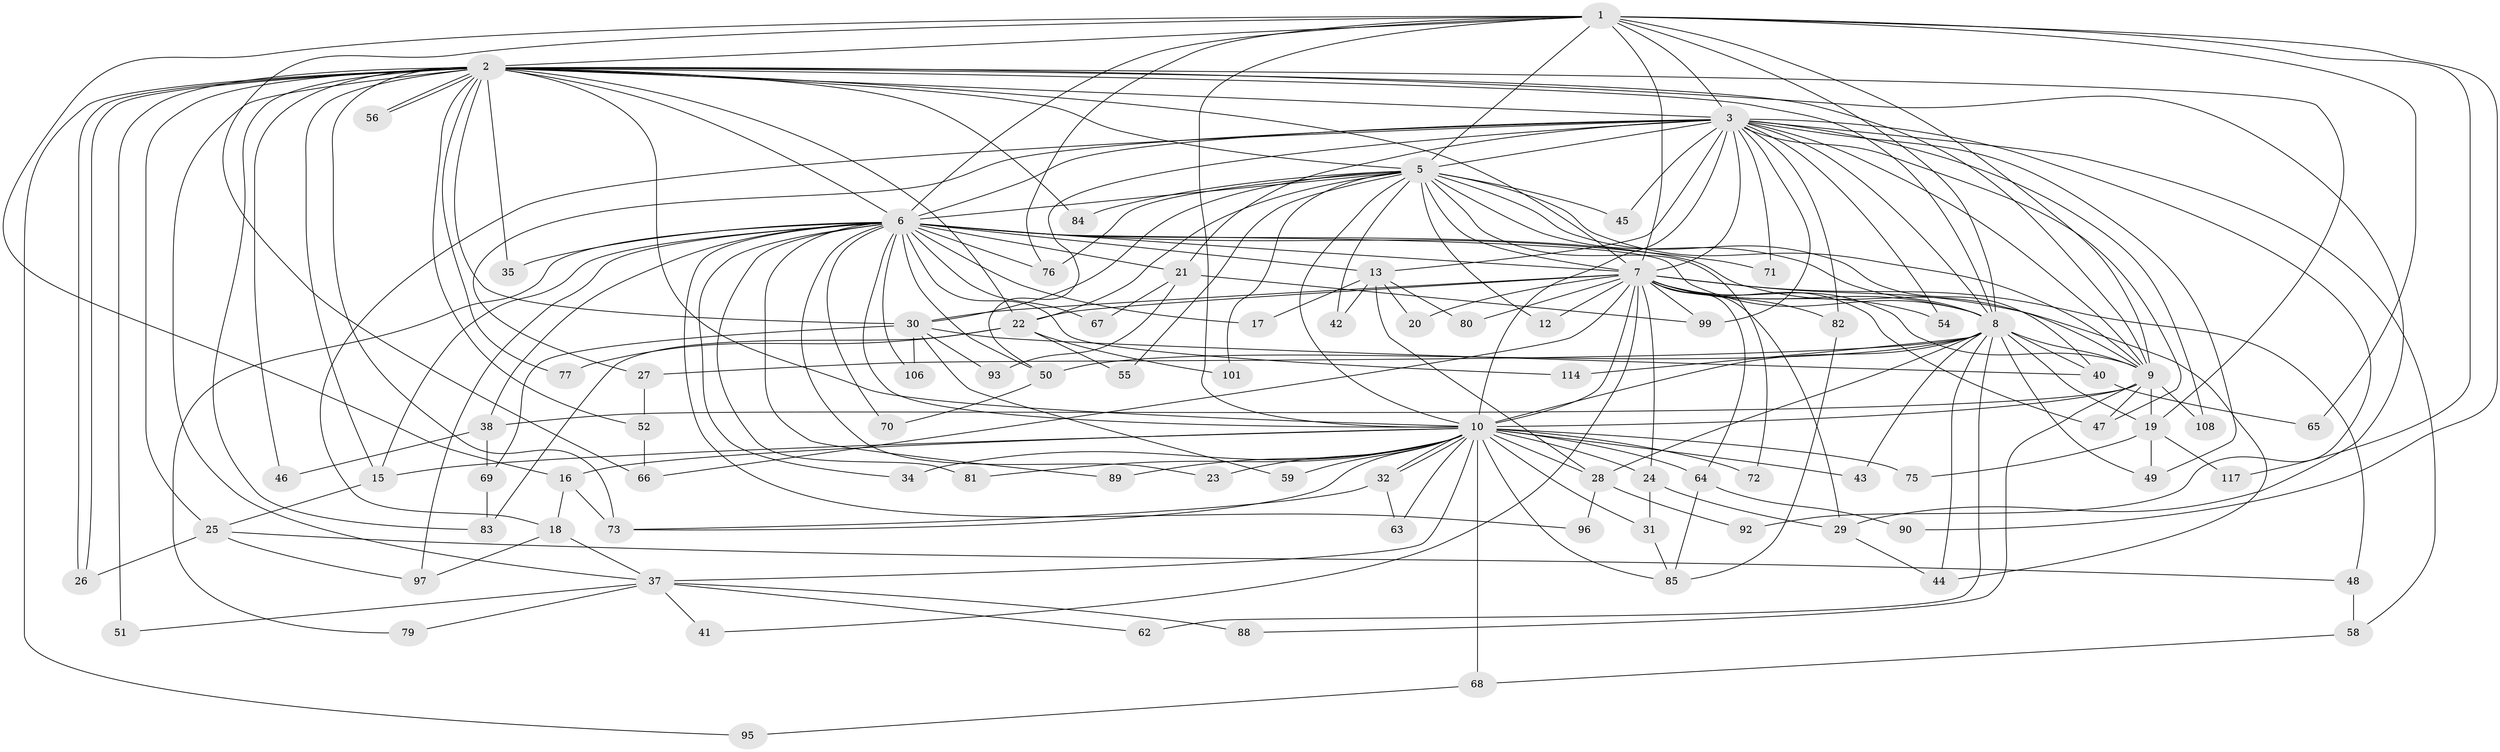 // Generated by graph-tools (version 1.1) at 2025/23/03/03/25 07:23:45]
// undirected, 87 vertices, 214 edges
graph export_dot {
graph [start="1"]
  node [color=gray90,style=filled];
  1 [super="+87"];
  2 [super="+116"];
  3 [super="+4"];
  5 [super="+100"];
  6 [super="+110"];
  7 [super="+11"];
  8 [super="+33"];
  9 [super="+94"];
  10 [super="+14"];
  12;
  13;
  15 [super="+107"];
  16;
  17;
  18;
  19;
  20;
  21 [super="+78"];
  22 [super="+91"];
  23;
  24 [super="+118"];
  25 [super="+60"];
  26;
  27;
  28 [super="+111"];
  29;
  30 [super="+36"];
  31;
  32 [super="+112"];
  34;
  35;
  37 [super="+39"];
  38;
  40 [super="+113"];
  41;
  42;
  43;
  44 [super="+86"];
  45;
  46;
  47 [super="+104"];
  48 [super="+61"];
  49 [super="+53"];
  50 [super="+57"];
  51;
  52 [super="+102"];
  54;
  55;
  56;
  58;
  59;
  62;
  63;
  64 [super="+115"];
  65;
  66;
  67;
  68;
  69;
  70;
  71;
  72;
  73 [super="+74"];
  75;
  76;
  77;
  79;
  80;
  81;
  82;
  83 [super="+105"];
  84;
  85 [super="+109"];
  88;
  89;
  90;
  92;
  93;
  95;
  96;
  97 [super="+98"];
  99 [super="+103"];
  101;
  106;
  108;
  114;
  117;
  1 -- 2;
  1 -- 3 [weight=2];
  1 -- 5 [weight=2];
  1 -- 6;
  1 -- 7;
  1 -- 8;
  1 -- 9;
  1 -- 10;
  1 -- 16;
  1 -- 65;
  1 -- 66;
  1 -- 76;
  1 -- 90;
  1 -- 117;
  2 -- 3 [weight=2];
  2 -- 5;
  2 -- 6;
  2 -- 7;
  2 -- 8;
  2 -- 9 [weight=2];
  2 -- 10;
  2 -- 19;
  2 -- 22;
  2 -- 25;
  2 -- 26;
  2 -- 26;
  2 -- 29;
  2 -- 30;
  2 -- 35;
  2 -- 37;
  2 -- 46;
  2 -- 51;
  2 -- 52;
  2 -- 56;
  2 -- 56;
  2 -- 73;
  2 -- 77;
  2 -- 84;
  2 -- 95;
  2 -- 83;
  2 -- 15;
  3 -- 5 [weight=2];
  3 -- 6 [weight=2];
  3 -- 7 [weight=2];
  3 -- 8 [weight=2];
  3 -- 9 [weight=3];
  3 -- 10 [weight=2];
  3 -- 13;
  3 -- 18;
  3 -- 21;
  3 -- 27;
  3 -- 47;
  3 -- 54;
  3 -- 58;
  3 -- 82;
  3 -- 92;
  3 -- 99;
  3 -- 108;
  3 -- 71;
  3 -- 45;
  3 -- 49;
  3 -- 50;
  5 -- 6;
  5 -- 7;
  5 -- 8;
  5 -- 9;
  5 -- 10;
  5 -- 12;
  5 -- 22;
  5 -- 30;
  5 -- 40;
  5 -- 42;
  5 -- 45;
  5 -- 55;
  5 -- 72;
  5 -- 76;
  5 -- 84;
  5 -- 101;
  6 -- 7;
  6 -- 8;
  6 -- 9;
  6 -- 10;
  6 -- 13;
  6 -- 15;
  6 -- 17;
  6 -- 21 [weight=2];
  6 -- 23;
  6 -- 34;
  6 -- 35;
  6 -- 38;
  6 -- 67;
  6 -- 70;
  6 -- 71;
  6 -- 79;
  6 -- 81;
  6 -- 89;
  6 -- 96;
  6 -- 97;
  6 -- 106;
  6 -- 114;
  6 -- 76;
  6 -- 50;
  7 -- 8;
  7 -- 9 [weight=2];
  7 -- 10;
  7 -- 12;
  7 -- 20;
  7 -- 24;
  7 -- 29;
  7 -- 41;
  7 -- 47;
  7 -- 54;
  7 -- 64;
  7 -- 66;
  7 -- 80;
  7 -- 82;
  7 -- 99;
  7 -- 44;
  7 -- 22;
  7 -- 48 [weight=2];
  7 -- 30;
  8 -- 9;
  8 -- 10;
  8 -- 27;
  8 -- 28;
  8 -- 40;
  8 -- 43;
  8 -- 44;
  8 -- 49;
  8 -- 50;
  8 -- 62;
  8 -- 114;
  8 -- 19;
  9 -- 10;
  9 -- 19;
  9 -- 38;
  9 -- 88;
  9 -- 108;
  9 -- 47;
  10 -- 15;
  10 -- 24;
  10 -- 28;
  10 -- 32;
  10 -- 32;
  10 -- 68;
  10 -- 75;
  10 -- 81;
  10 -- 89;
  10 -- 85;
  10 -- 64;
  10 -- 34;
  10 -- 37;
  10 -- 72;
  10 -- 43;
  10 -- 16;
  10 -- 23;
  10 -- 59;
  10 -- 31;
  10 -- 63;
  10 -- 73;
  13 -- 17;
  13 -- 20;
  13 -- 42;
  13 -- 80;
  13 -- 28;
  15 -- 25;
  16 -- 18;
  16 -- 73;
  18 -- 37;
  18 -- 97;
  19 -- 75;
  19 -- 117;
  19 -- 49;
  21 -- 67;
  21 -- 99;
  21 -- 93;
  22 -- 55;
  22 -- 77;
  22 -- 83;
  22 -- 101;
  24 -- 31;
  24 -- 29;
  25 -- 48;
  25 -- 97;
  25 -- 26;
  27 -- 52;
  28 -- 92;
  28 -- 96;
  29 -- 44;
  30 -- 69;
  30 -- 40;
  30 -- 106;
  30 -- 59;
  30 -- 93;
  31 -- 85;
  32 -- 63;
  32 -- 73;
  37 -- 41;
  37 -- 51;
  37 -- 88;
  37 -- 62;
  37 -- 79;
  38 -- 46;
  38 -- 69;
  40 -- 65;
  48 -- 58;
  50 -- 70;
  52 -- 66;
  58 -- 68;
  64 -- 90;
  64 -- 85;
  68 -- 95;
  69 -- 83;
  82 -- 85;
}

